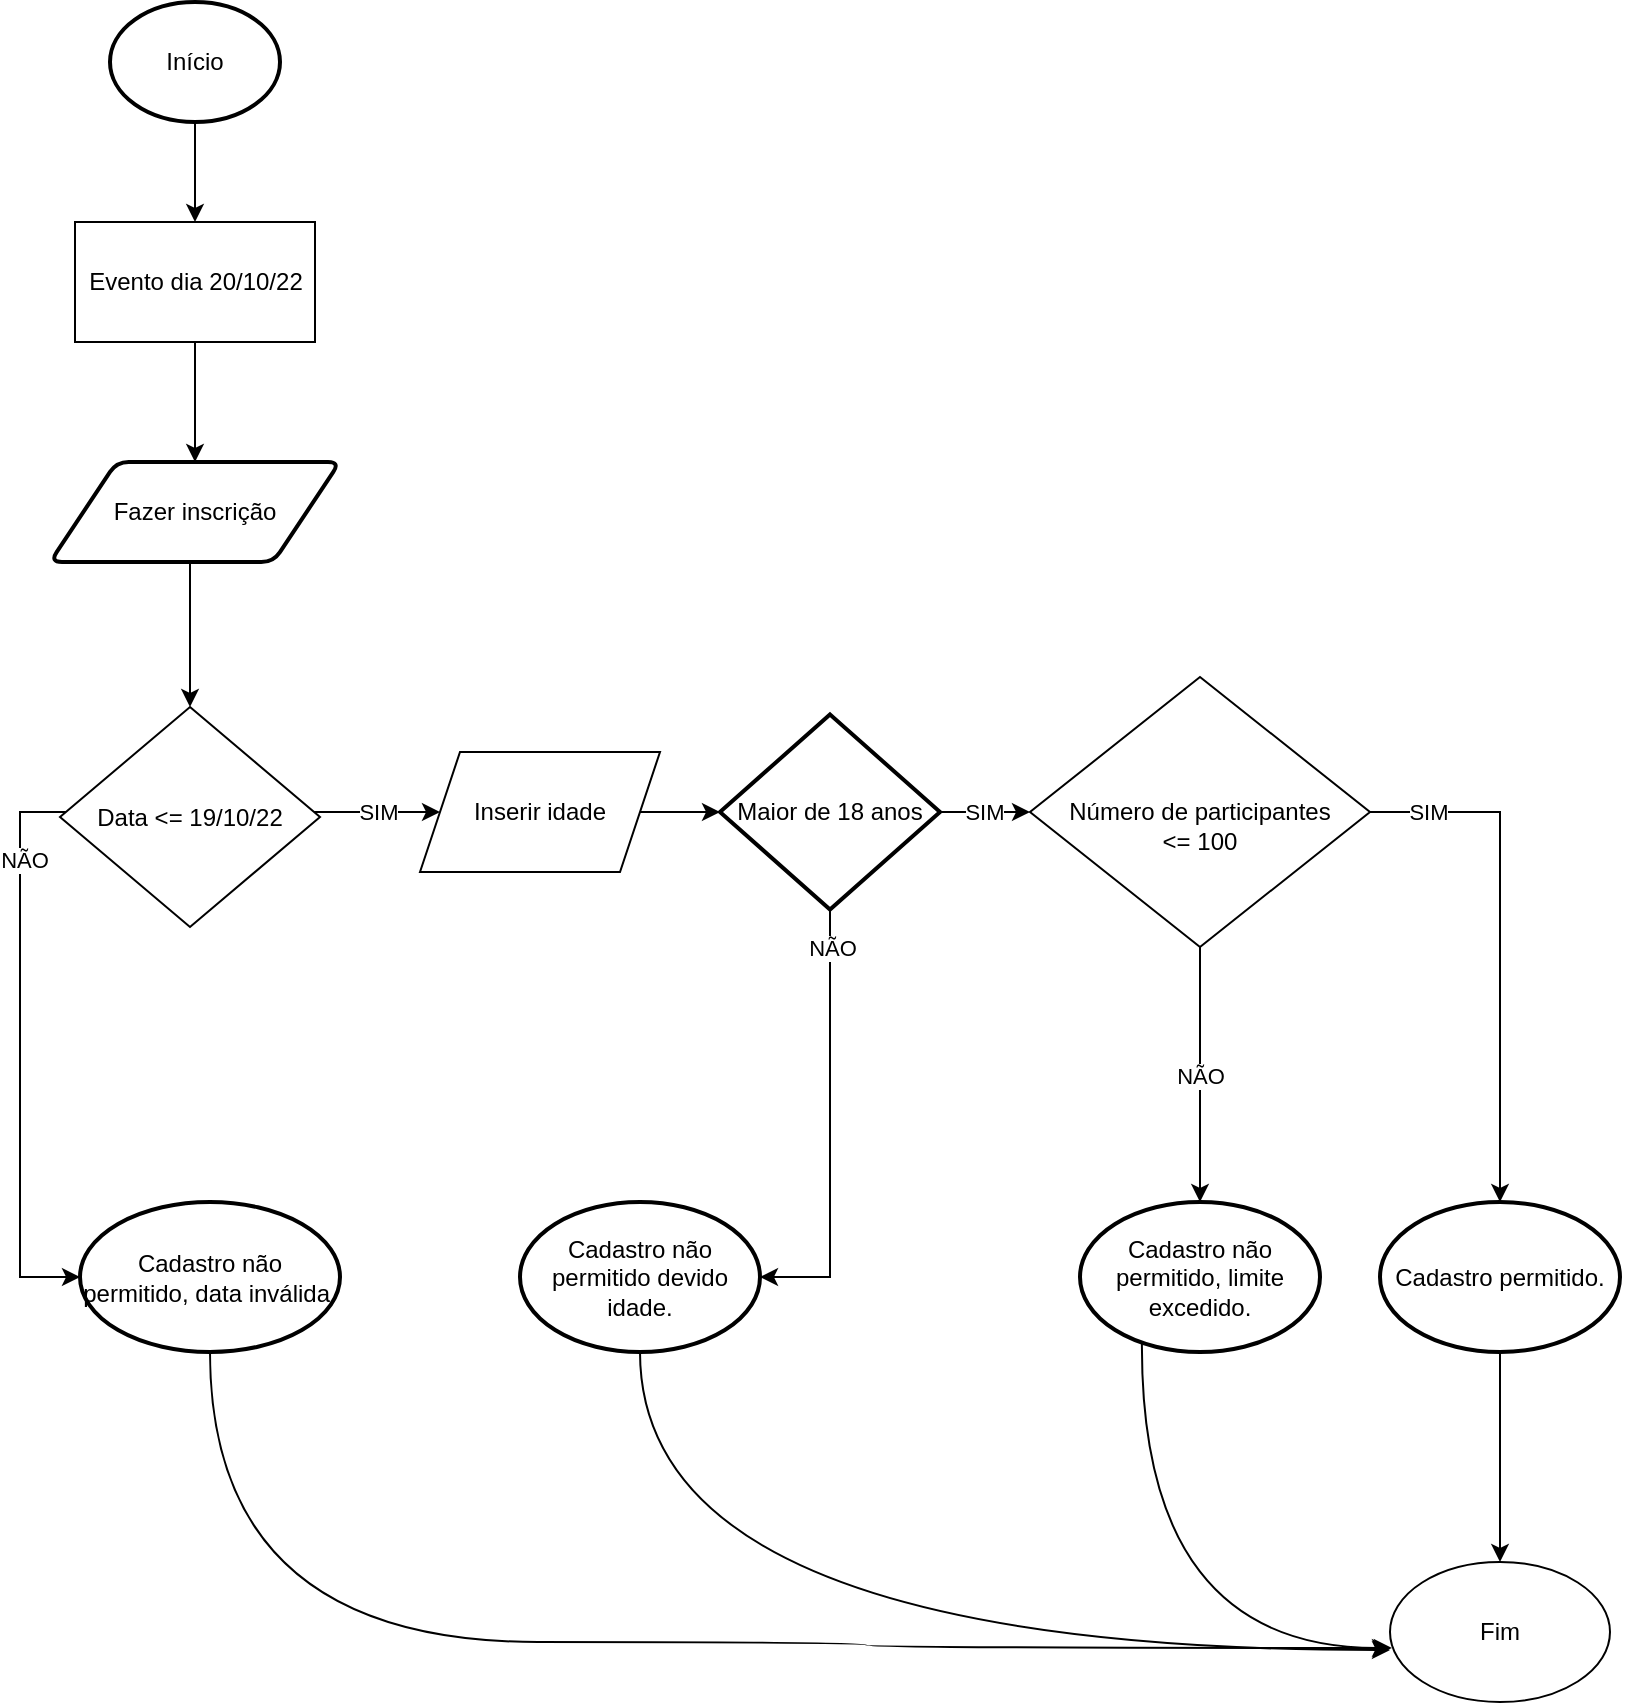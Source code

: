 <mxfile version="20.4.0" type="device"><diagram id="arjUiwn3GYFHqI98Obuh" name="Página-1"><mxGraphModel dx="868" dy="440" grid="1" gridSize="10" guides="1" tooltips="1" connect="1" arrows="1" fold="1" page="1" pageScale="1" pageWidth="827" pageHeight="1169" math="0" shadow="0"><root><mxCell id="0"/><mxCell id="1" parent="0"/><mxCell id="3olqy4p-1HePWKHag-8y-13" style="edgeStyle=orthogonalEdgeStyle;rounded=0;orthogonalLoop=1;jettySize=auto;html=1;entryX=0.5;entryY=0;entryDx=0;entryDy=0;" edge="1" parent="1" source="6Muul6SjXfmX7rrSDnn6-1" target="3olqy4p-1HePWKHag-8y-12"><mxGeometry relative="1" as="geometry"/></mxCell><mxCell id="6Muul6SjXfmX7rrSDnn6-1" value="&lt;div&gt;&lt;br&gt;&lt;/div&gt;&lt;div&gt;Início &lt;br&gt;&lt;/div&gt;&lt;div&gt;&lt;br&gt;&lt;/div&gt;" style="strokeWidth=2;html=1;shape=mxgraph.flowchart.start_1;whiteSpace=wrap;" parent="1" vertex="1"><mxGeometry x="115" y="30" width="85" height="60" as="geometry"/></mxCell><mxCell id="3olqy4p-1HePWKHag-8y-29" style="edgeStyle=orthogonalEdgeStyle;rounded=0;orthogonalLoop=1;jettySize=auto;html=1;entryX=0;entryY=0.5;entryDx=0;entryDy=0;entryPerimeter=0;" edge="1" parent="1" source="zuSLTxiz1SgYJT_ntGXo-3" target="3olqy4p-1HePWKHag-8y-9"><mxGeometry relative="1" as="geometry"><Array as="points"><mxPoint x="70" y="435"/><mxPoint x="70" y="668"/></Array></mxGeometry></mxCell><mxCell id="3olqy4p-1HePWKHag-8y-30" value="NÃO" style="edgeLabel;html=1;align=center;verticalAlign=middle;resizable=0;points=[];" vertex="1" connectable="0" parent="3olqy4p-1HePWKHag-8y-29"><mxGeometry x="-0.671" y="2" relative="1" as="geometry"><mxPoint as="offset"/></mxGeometry></mxCell><mxCell id="3olqy4p-1HePWKHag-8y-37" value="SIM" style="edgeStyle=orthogonalEdgeStyle;rounded=0;orthogonalLoop=1;jettySize=auto;html=1;" edge="1" parent="1" source="zuSLTxiz1SgYJT_ntGXo-3" target="3olqy4p-1HePWKHag-8y-36"><mxGeometry relative="1" as="geometry"><Array as="points"><mxPoint x="230" y="435"/><mxPoint x="230" y="435"/></Array></mxGeometry></mxCell><mxCell id="zuSLTxiz1SgYJT_ntGXo-3" value="Data &amp;lt;= 19/10/22" style="rhombus;whiteSpace=wrap;html=1;" parent="1" vertex="1"><mxGeometry x="90" y="382.5" width="130" height="110" as="geometry"/></mxCell><mxCell id="3olqy4p-1HePWKHag-8y-15" style="edgeStyle=orthogonalEdgeStyle;rounded=0;orthogonalLoop=1;jettySize=auto;html=1;entryX=0.5;entryY=0;entryDx=0;entryDy=0;" edge="1" parent="1" source="3olqy4p-1HePWKHag-8y-3" target="zuSLTxiz1SgYJT_ntGXo-3"><mxGeometry relative="1" as="geometry"><Array as="points"><mxPoint x="155" y="350"/><mxPoint x="155" y="350"/></Array></mxGeometry></mxCell><mxCell id="3olqy4p-1HePWKHag-8y-3" value="Fazer inscrição" style="shape=parallelogram;html=1;strokeWidth=2;perimeter=parallelogramPerimeter;whiteSpace=wrap;rounded=1;arcSize=12;size=0.23;" vertex="1" parent="1"><mxGeometry x="85" y="260" width="145" height="50" as="geometry"/></mxCell><mxCell id="3olqy4p-1HePWKHag-8y-19" value="SIM" style="edgeStyle=orthogonalEdgeStyle;rounded=0;orthogonalLoop=1;jettySize=auto;html=1;entryX=0;entryY=0.5;entryDx=0;entryDy=0;" edge="1" parent="1" source="3olqy4p-1HePWKHag-8y-7" target="3olqy4p-1HePWKHag-8y-18"><mxGeometry relative="1" as="geometry"/></mxCell><mxCell id="3olqy4p-1HePWKHag-8y-27" style="edgeStyle=orthogonalEdgeStyle;rounded=0;orthogonalLoop=1;jettySize=auto;html=1;entryX=1;entryY=0.5;entryDx=0;entryDy=0;entryPerimeter=0;" edge="1" parent="1" source="3olqy4p-1HePWKHag-8y-7" target="3olqy4p-1HePWKHag-8y-26"><mxGeometry relative="1" as="geometry"><Array as="points"><mxPoint x="475" y="668"/></Array></mxGeometry></mxCell><mxCell id="3olqy4p-1HePWKHag-8y-28" value="NÃO" style="edgeLabel;html=1;align=center;verticalAlign=middle;resizable=0;points=[];" vertex="1" connectable="0" parent="3olqy4p-1HePWKHag-8y-27"><mxGeometry x="-0.837" y="1" relative="1" as="geometry"><mxPoint y="1" as="offset"/></mxGeometry></mxCell><mxCell id="3olqy4p-1HePWKHag-8y-7" value="Maior de 18 anos" style="strokeWidth=2;html=1;shape=mxgraph.flowchart.decision;whiteSpace=wrap;strokeColor=default;fillColor=default;shadow=0;" vertex="1" parent="1"><mxGeometry x="420" y="386.25" width="110" height="97.5" as="geometry"/></mxCell><mxCell id="3olqy4p-1HePWKHag-8y-47" style="edgeStyle=orthogonalEdgeStyle;curved=1;rounded=0;orthogonalLoop=1;jettySize=auto;html=1;entryX=0.009;entryY=0.614;entryDx=0;entryDy=0;entryPerimeter=0;" edge="1" parent="1" source="3olqy4p-1HePWKHag-8y-9" target="3olqy4p-1HePWKHag-8y-35"><mxGeometry relative="1" as="geometry"><Array as="points"><mxPoint x="165" y="850"/><mxPoint x="493" y="850"/><mxPoint x="493" y="853"/></Array></mxGeometry></mxCell><mxCell id="3olqy4p-1HePWKHag-8y-9" value="Cadastro não permitido, data inválida." style="strokeWidth=2;html=1;shape=mxgraph.flowchart.start_1;whiteSpace=wrap;" vertex="1" parent="1"><mxGeometry x="100" y="630" width="130" height="75" as="geometry"/></mxCell><mxCell id="3olqy4p-1HePWKHag-8y-14" style="edgeStyle=orthogonalEdgeStyle;rounded=0;orthogonalLoop=1;jettySize=auto;html=1;entryX=0.5;entryY=0;entryDx=0;entryDy=0;" edge="1" parent="1" source="3olqy4p-1HePWKHag-8y-12" target="3olqy4p-1HePWKHag-8y-3"><mxGeometry relative="1" as="geometry"/></mxCell><mxCell id="3olqy4p-1HePWKHag-8y-12" value="Evento dia 20/10/22" style="rounded=0;whiteSpace=wrap;html=1;" vertex="1" parent="1"><mxGeometry x="97.5" y="140" width="120" height="60" as="geometry"/></mxCell><mxCell id="3olqy4p-1HePWKHag-8y-32" value="NÃO" style="edgeStyle=orthogonalEdgeStyle;rounded=0;orthogonalLoop=1;jettySize=auto;html=1;entryX=0.5;entryY=0;entryDx=0;entryDy=0;entryPerimeter=0;" edge="1" parent="1" source="3olqy4p-1HePWKHag-8y-18" target="3olqy4p-1HePWKHag-8y-31"><mxGeometry relative="1" as="geometry"/></mxCell><mxCell id="3olqy4p-1HePWKHag-8y-34" value="SIM" style="edgeStyle=orthogonalEdgeStyle;rounded=0;orthogonalLoop=1;jettySize=auto;html=1;entryX=0.5;entryY=0;entryDx=0;entryDy=0;entryPerimeter=0;" edge="1" parent="1" source="3olqy4p-1HePWKHag-8y-18" target="3olqy4p-1HePWKHag-8y-33"><mxGeometry x="-0.782" relative="1" as="geometry"><Array as="points"><mxPoint x="810" y="435"/></Array><mxPoint as="offset"/></mxGeometry></mxCell><mxCell id="3olqy4p-1HePWKHag-8y-18" value="&lt;div&gt;&lt;br&gt;&lt;/div&gt;&lt;div&gt;&lt;br&gt;&lt;/div&gt;&lt;div&gt;Número de participantes &lt;br&gt;&lt;/div&gt;&lt;div&gt;&amp;lt;= 100 &lt;br&gt;&lt;/div&gt;&lt;div&gt;&lt;br&gt; &lt;/div&gt;" style="rhombus;whiteSpace=wrap;html=1;" vertex="1" parent="1"><mxGeometry x="575" y="367.5" width="170" height="135" as="geometry"/></mxCell><mxCell id="3olqy4p-1HePWKHag-8y-50" style="edgeStyle=orthogonalEdgeStyle;curved=1;rounded=0;orthogonalLoop=1;jettySize=auto;html=1;entryX=0;entryY=0.629;entryDx=0;entryDy=0;entryPerimeter=0;" edge="1" parent="1" source="3olqy4p-1HePWKHag-8y-26" target="3olqy4p-1HePWKHag-8y-35"><mxGeometry relative="1" as="geometry"><Array as="points"><mxPoint x="380" y="854"/></Array></mxGeometry></mxCell><mxCell id="3olqy4p-1HePWKHag-8y-26" value="Cadastro não permitido devido idade." style="strokeWidth=2;html=1;shape=mxgraph.flowchart.start_1;whiteSpace=wrap;" vertex="1" parent="1"><mxGeometry x="320" y="630" width="120" height="75" as="geometry"/></mxCell><mxCell id="3olqy4p-1HePWKHag-8y-49" style="edgeStyle=orthogonalEdgeStyle;curved=1;rounded=0;orthogonalLoop=1;jettySize=auto;html=1;entryX=0;entryY=0.614;entryDx=0;entryDy=0;entryPerimeter=0;exitX=0.258;exitY=0.933;exitDx=0;exitDy=0;exitPerimeter=0;" edge="1" parent="1" source="3olqy4p-1HePWKHag-8y-31" target="3olqy4p-1HePWKHag-8y-35"><mxGeometry relative="1" as="geometry"><Array as="points"><mxPoint x="630" y="853"/></Array></mxGeometry></mxCell><mxCell id="3olqy4p-1HePWKHag-8y-31" value="Cadastro não permitido, limite excedido." style="strokeWidth=2;html=1;shape=mxgraph.flowchart.start_1;whiteSpace=wrap;" vertex="1" parent="1"><mxGeometry x="600" y="630" width="120" height="75" as="geometry"/></mxCell><mxCell id="3olqy4p-1HePWKHag-8y-41" style="edgeStyle=orthogonalEdgeStyle;rounded=0;orthogonalLoop=1;jettySize=auto;html=1;" edge="1" parent="1" source="3olqy4p-1HePWKHag-8y-33"><mxGeometry relative="1" as="geometry"><mxPoint x="810" y="810" as="targetPoint"/></mxGeometry></mxCell><mxCell id="3olqy4p-1HePWKHag-8y-33" value="Cadastro permitido." style="strokeWidth=2;html=1;shape=mxgraph.flowchart.start_1;whiteSpace=wrap;" vertex="1" parent="1"><mxGeometry x="750" y="630" width="120" height="75" as="geometry"/></mxCell><mxCell id="3olqy4p-1HePWKHag-8y-35" value="Fim" style="ellipse;whiteSpace=wrap;html=1;shadow=0;strokeColor=default;fillColor=default;" vertex="1" parent="1"><mxGeometry x="755" y="810" width="110" height="70" as="geometry"/></mxCell><mxCell id="3olqy4p-1HePWKHag-8y-38" style="edgeStyle=orthogonalEdgeStyle;rounded=0;orthogonalLoop=1;jettySize=auto;html=1;entryX=0;entryY=0.5;entryDx=0;entryDy=0;entryPerimeter=0;" edge="1" parent="1" source="3olqy4p-1HePWKHag-8y-36" target="3olqy4p-1HePWKHag-8y-7"><mxGeometry relative="1" as="geometry"/></mxCell><mxCell id="3olqy4p-1HePWKHag-8y-36" value="Inserir idade" style="shape=parallelogram;perimeter=parallelogramPerimeter;whiteSpace=wrap;html=1;fixedSize=1;shadow=0;strokeColor=default;fillColor=default;" vertex="1" parent="1"><mxGeometry x="270" y="405" width="120" height="60" as="geometry"/></mxCell></root></mxGraphModel></diagram></mxfile>